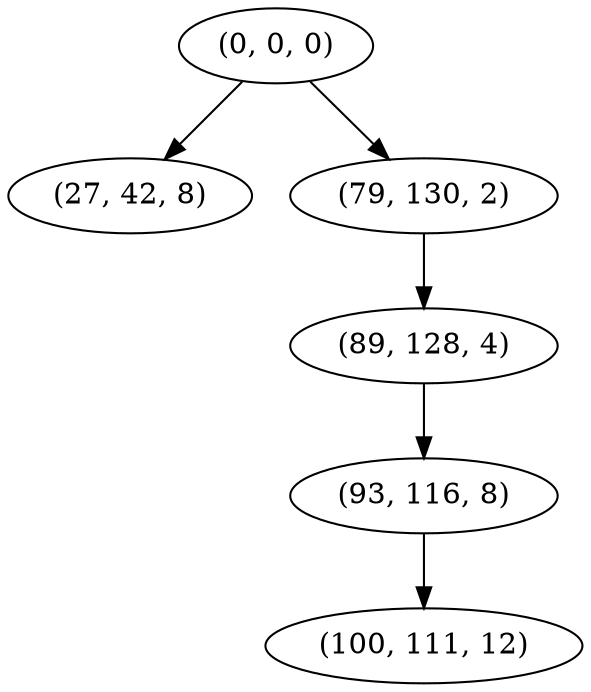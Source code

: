 digraph tree {
    "(0, 0, 0)";
    "(27, 42, 8)";
    "(79, 130, 2)";
    "(89, 128, 4)";
    "(93, 116, 8)";
    "(100, 111, 12)";
    "(0, 0, 0)" -> "(27, 42, 8)";
    "(0, 0, 0)" -> "(79, 130, 2)";
    "(79, 130, 2)" -> "(89, 128, 4)";
    "(89, 128, 4)" -> "(93, 116, 8)";
    "(93, 116, 8)" -> "(100, 111, 12)";
}
